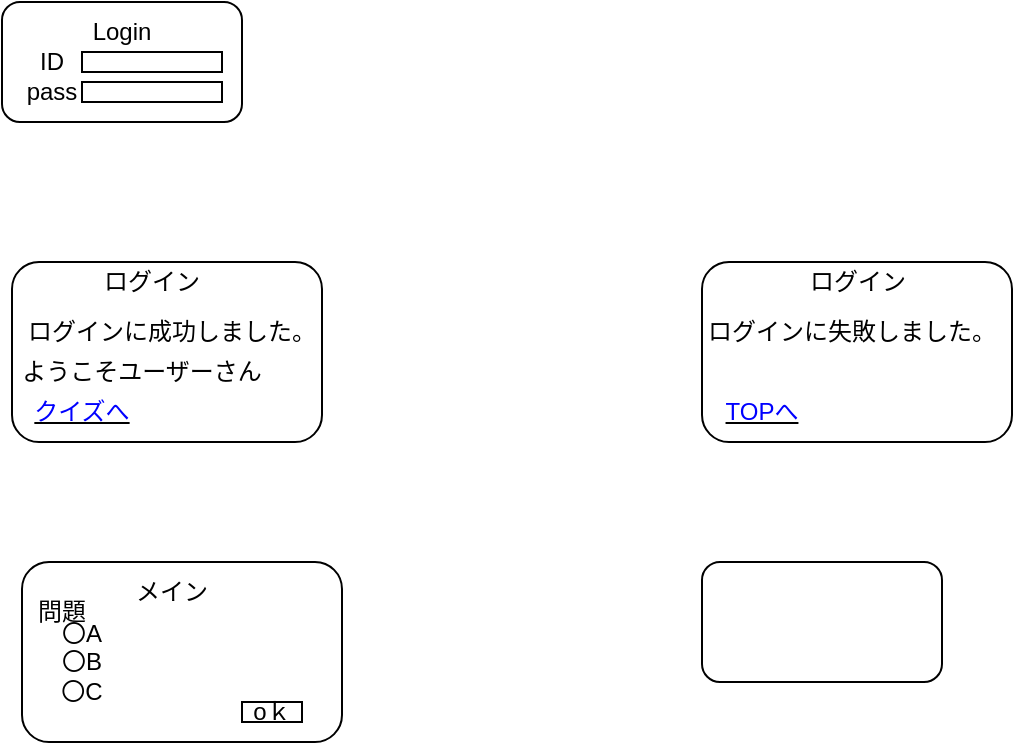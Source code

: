 <mxfile version="15.7.0" type="device"><diagram id="SSzGXqelOnyTZNlexpiI" name="ページ1"><mxGraphModel dx="858" dy="438" grid="1" gridSize="10" guides="1" tooltips="1" connect="1" arrows="1" fold="1" page="1" pageScale="1" pageWidth="827" pageHeight="1169" math="0" shadow="0"><root><mxCell id="0"/><mxCell id="1" parent="0"/><mxCell id="bZdFbMlz15bpzOZG4Oql-1" value="" style="rounded=1;whiteSpace=wrap;html=1;" parent="1" vertex="1"><mxGeometry x="40" y="140" width="120" height="60" as="geometry"/></mxCell><mxCell id="bZdFbMlz15bpzOZG4Oql-2" value="" style="rounded=0;whiteSpace=wrap;html=1;" parent="1" vertex="1"><mxGeometry x="80" y="165" width="70" height="10" as="geometry"/></mxCell><mxCell id="bZdFbMlz15bpzOZG4Oql-3" value="Login" style="text;html=1;strokeColor=none;fillColor=none;align=center;verticalAlign=middle;whiteSpace=wrap;rounded=0;" parent="1" vertex="1"><mxGeometry x="70" y="140" width="60" height="30" as="geometry"/></mxCell><mxCell id="bZdFbMlz15bpzOZG4Oql-5" value="" style="rounded=0;whiteSpace=wrap;html=1;" parent="1" vertex="1"><mxGeometry x="80" y="180" width="70" height="10" as="geometry"/></mxCell><mxCell id="bZdFbMlz15bpzOZG4Oql-6" value="ID" style="text;html=1;strokeColor=none;fillColor=none;align=center;verticalAlign=middle;whiteSpace=wrap;rounded=0;" parent="1" vertex="1"><mxGeometry x="40" y="165" width="50" height="10" as="geometry"/></mxCell><mxCell id="bZdFbMlz15bpzOZG4Oql-7" value="pass" style="text;html=1;strokeColor=none;fillColor=none;align=center;verticalAlign=middle;whiteSpace=wrap;rounded=0;" parent="1" vertex="1"><mxGeometry x="45" y="180" width="40" height="10" as="geometry"/></mxCell><mxCell id="bZdFbMlz15bpzOZG4Oql-9" value="" style="rounded=1;whiteSpace=wrap;html=1;" parent="1" vertex="1"><mxGeometry x="45" y="270" width="155" height="90" as="geometry"/></mxCell><mxCell id="bZdFbMlz15bpzOZG4Oql-10" value="ログイン" style="text;html=1;strokeColor=none;fillColor=none;align=center;verticalAlign=middle;whiteSpace=wrap;rounded=0;" parent="1" vertex="1"><mxGeometry x="85" y="270" width="60" height="20" as="geometry"/></mxCell><mxCell id="bZdFbMlz15bpzOZG4Oql-11" value="ログインに成功しました。" style="text;html=1;strokeColor=none;fillColor=none;align=center;verticalAlign=middle;whiteSpace=wrap;rounded=0;" parent="1" vertex="1"><mxGeometry x="50" y="290" width="150" height="30" as="geometry"/></mxCell><mxCell id="bZdFbMlz15bpzOZG4Oql-12" value="ようこそユーザーさん" style="text;html=1;strokeColor=none;fillColor=none;align=center;verticalAlign=middle;whiteSpace=wrap;rounded=0;" parent="1" vertex="1"><mxGeometry x="45" y="310" width="130" height="30" as="geometry"/></mxCell><mxCell id="bZdFbMlz15bpzOZG4Oql-13" value="&lt;u&gt;&lt;font color=&quot;#0000ff&quot;&gt;クイズへ&lt;/font&gt;&lt;/u&gt;" style="text;html=1;strokeColor=none;fillColor=none;align=center;verticalAlign=middle;whiteSpace=wrap;rounded=0;" parent="1" vertex="1"><mxGeometry x="50" y="330" width="60" height="30" as="geometry"/></mxCell><mxCell id="bZdFbMlz15bpzOZG4Oql-14" value="" style="rounded=1;whiteSpace=wrap;html=1;" parent="1" vertex="1"><mxGeometry x="390" y="270" width="155" height="90" as="geometry"/></mxCell><mxCell id="bZdFbMlz15bpzOZG4Oql-15" value="ログイン" style="text;html=1;strokeColor=none;fillColor=none;align=center;verticalAlign=middle;whiteSpace=wrap;rounded=0;" parent="1" vertex="1"><mxGeometry x="437.5" y="270" width="60" height="20" as="geometry"/></mxCell><mxCell id="bZdFbMlz15bpzOZG4Oql-16" value="ログインに失敗しました。" style="text;html=1;strokeColor=none;fillColor=none;align=center;verticalAlign=middle;whiteSpace=wrap;rounded=0;" parent="1" vertex="1"><mxGeometry x="390" y="290" width="150" height="30" as="geometry"/></mxCell><mxCell id="bZdFbMlz15bpzOZG4Oql-17" value="&lt;u&gt;&lt;font color=&quot;#0000ff&quot;&gt;TOPへ&lt;/font&gt;&lt;/u&gt;" style="text;html=1;strokeColor=none;fillColor=none;align=center;verticalAlign=middle;whiteSpace=wrap;rounded=0;" parent="1" vertex="1"><mxGeometry x="390" y="330" width="60" height="30" as="geometry"/></mxCell><mxCell id="bZdFbMlz15bpzOZG4Oql-18" value="" style="rounded=1;whiteSpace=wrap;html=1;fontColor=#0000FF;" parent="1" vertex="1"><mxGeometry x="50" y="420" width="160" height="90" as="geometry"/></mxCell><mxCell id="bZdFbMlz15bpzOZG4Oql-19" value="メイン" style="text;html=1;strokeColor=none;fillColor=none;align=center;verticalAlign=middle;whiteSpace=wrap;rounded=0;fontColor=#000000;" parent="1" vertex="1"><mxGeometry x="95" y="420" width="60" height="30" as="geometry"/></mxCell><mxCell id="bZdFbMlz15bpzOZG4Oql-20" value="問題" style="text;html=1;strokeColor=none;fillColor=none;align=center;verticalAlign=middle;whiteSpace=wrap;rounded=0;fontColor=#000000;" parent="1" vertex="1"><mxGeometry x="40" y="430" width="60" height="30" as="geometry"/></mxCell><mxCell id="bZdFbMlz15bpzOZG4Oql-21" value="〇A&lt;br&gt;〇B&lt;br&gt;〇C" style="text;html=1;strokeColor=none;fillColor=none;align=center;verticalAlign=middle;whiteSpace=wrap;rounded=0;fontColor=#000000;" parent="1" vertex="1"><mxGeometry x="50" y="450" width="60" height="40" as="geometry"/></mxCell><mxCell id="bZdFbMlz15bpzOZG4Oql-22" value="oｋ" style="rounded=0;whiteSpace=wrap;html=1;fontColor=#000000;" parent="1" vertex="1"><mxGeometry x="160" y="490" width="30" height="10" as="geometry"/></mxCell><mxCell id="MIJ622gh-Wj3WZGzYmfo-1" value="" style="rounded=1;whiteSpace=wrap;html=1;" vertex="1" parent="1"><mxGeometry x="390" y="420" width="120" height="60" as="geometry"/></mxCell></root></mxGraphModel></diagram></mxfile>